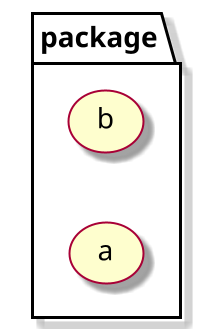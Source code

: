 @startuml
scale 2
skin rose
left to right direction

package package {
    usecase b
    usecase a
}

@enduml
